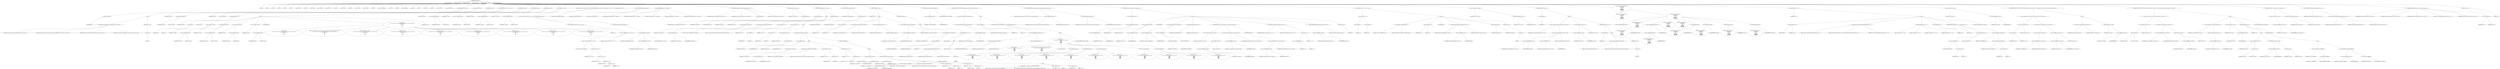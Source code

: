 digraph hostapd_notif_assoc {  
"1000128" [label = "(METHOD,hostapd_notif_assoc)" ]
"1000129" [label = "(PARAM,hostapd_data *hapd)" ]
"1000130" [label = "(PARAM,const u8 *addr)" ]
"1000131" [label = "(PARAM,const u8 *req_ies)" ]
"1000132" [label = "(PARAM,size_t req_ies_len)" ]
"1000133" [label = "(PARAM,int reassoc)" ]
"1000134" [label = "(BLOCK,,)" ]
"1000135" [label = "(LOCAL,v5: int)" ]
"1000136" [label = "(LOCAL,v6: int)" ]
"1000137" [label = "(LOCAL,v8: u8)" ]
"1000138" [label = "(LOCAL,v9: u8)" ]
"1000139" [label = "(LOCAL,v10: u8)" ]
"1000140" [label = "(LOCAL,v11: u8)" ]
"1000141" [label = "(LOCAL,v14: const u8 *)" ]
"1000142" [label = "(LOCAL,v15: int)" ]
"1000143" [label = "(LOCAL,v16: size_t)" ]
"1000144" [label = "(LOCAL,v17: const u8 *)" ]
"1000145" [label = "(LOCAL,v19: const u8 *)" ]
"1000146" [label = "(LOCAL,v20: int)" ]
"1000147" [label = "(LOCAL,v21: const u8 *)" ]
"1000148" [label = "(LOCAL,v22: int)" ]
"1000149" [label = "(LOCAL,v23: sta_info *)" ]
"1000150" [label = "(LOCAL,v24: sta_info *)" ]
"1000151" [label = "(LOCAL,v25: int)" ]
"1000152" [label = "(LOCAL,v26: wpa_state_machine *)" ]
"1000153" [label = "(LOCAL,v27: int)" ]
"1000154" [label = "(LOCAL,v28: int)" ]
"1000155" [label = "(LOCAL,v29: unsigned int)" ]
"1000156" [label = "(LOCAL,v30: u32)" ]
"1000157" [label = "(LOCAL,v31: int)" ]
"1000158" [label = "(LOCAL,v32: u32)" ]
"1000159" [label = "(LOCAL,v33: u8 *)" ]
"1000160" [label = "(LOCAL,v35: u8 [ 1064 ])" ]
"1000161" [label = "(LOCAL,mdie: ieee802_11_elems)" ]
"1000162" [label = "(CONTROL_STRUCTURE,if ( !addr ),if ( !addr ))" ]
"1000163" [label = "(<operator>.logicalNot,!addr)" ]
"1000164" [label = "(IDENTIFIER,addr,!addr)" ]
"1000165" [label = "(BLOCK,,)" ]
"1000166" [label = "(wpa_printf,wpa_printf(2, \"hostapd_notif_assoc: Skip event with no address\", req_ies, req_ies_len))" ]
"1000167" [label = "(LITERAL,2,wpa_printf(2, \"hostapd_notif_assoc: Skip event with no address\", req_ies, req_ies_len))" ]
"1000168" [label = "(LITERAL,\"hostapd_notif_assoc: Skip event with no address\",wpa_printf(2, \"hostapd_notif_assoc: Skip event with no address\", req_ies, req_ies_len))" ]
"1000169" [label = "(IDENTIFIER,req_ies,wpa_printf(2, \"hostapd_notif_assoc: Skip event with no address\", req_ies, req_ies_len))" ]
"1000170" [label = "(IDENTIFIER,req_ies_len,wpa_printf(2, \"hostapd_notif_assoc: Skip event with no address\", req_ies, req_ies_len))" ]
"1000171" [label = "(RETURN,return -1;,return -1;)" ]
"1000172" [label = "(<operator>.minus,-1)" ]
"1000173" [label = "(LITERAL,1,-1)" ]
"1000174" [label = "(<operator>.assignment,v5 = addr[1])" ]
"1000175" [label = "(IDENTIFIER,v5,v5 = addr[1])" ]
"1000176" [label = "(<operator>.indirectIndexAccess,addr[1])" ]
"1000177" [label = "(IDENTIFIER,addr,v5 = addr[1])" ]
"1000178" [label = "(LITERAL,1,v5 = addr[1])" ]
"1000179" [label = "(<operator>.assignment,v6 = *addr)" ]
"1000180" [label = "(IDENTIFIER,v6,v6 = *addr)" ]
"1000181" [label = "(<operator>.indirection,*addr)" ]
"1000182" [label = "(IDENTIFIER,addr,v6 = *addr)" ]
"1000183" [label = "(CONTROL_STRUCTURE,if ( (v6 & 1) != 0 ),if ( (v6 & 1) != 0 ))" ]
"1000184" [label = "(<operator>.notEquals,(v6 & 1) != 0)" ]
"1000185" [label = "(<operator>.and,v6 & 1)" ]
"1000186" [label = "(IDENTIFIER,v6,v6 & 1)" ]
"1000187" [label = "(LITERAL,1,v6 & 1)" ]
"1000188" [label = "(LITERAL,0,(v6 & 1) != 0)" ]
"1000189" [label = "(BLOCK,,)" ]
"1000190" [label = "(<operator>.assignment,v11 = addr[5])" ]
"1000191" [label = "(IDENTIFIER,v11,v11 = addr[5])" ]
"1000192" [label = "(<operator>.indirectIndexAccess,addr[5])" ]
"1000193" [label = "(IDENTIFIER,addr,v11 = addr[5])" ]
"1000194" [label = "(LITERAL,5,v11 = addr[5])" ]
"1000195" [label = "(<operator>.assignment,v10 = addr[4])" ]
"1000196" [label = "(IDENTIFIER,v10,v10 = addr[4])" ]
"1000197" [label = "(<operator>.indirectIndexAccess,addr[4])" ]
"1000198" [label = "(IDENTIFIER,addr,v10 = addr[4])" ]
"1000199" [label = "(LITERAL,4,v10 = addr[4])" ]
"1000200" [label = "(<operator>.assignment,v9 = addr[3])" ]
"1000201" [label = "(IDENTIFIER,v9,v9 = addr[3])" ]
"1000202" [label = "(<operator>.indirectIndexAccess,addr[3])" ]
"1000203" [label = "(IDENTIFIER,addr,v9 = addr[3])" ]
"1000204" [label = "(LITERAL,3,v9 = addr[3])" ]
"1000205" [label = "(<operator>.assignment,v8 = addr[2])" ]
"1000206" [label = "(IDENTIFIER,v8,v8 = addr[2])" ]
"1000207" [label = "(<operator>.indirectIndexAccess,addr[2])" ]
"1000208" [label = "(IDENTIFIER,addr,v8 = addr[2])" ]
"1000209" [label = "(LITERAL,2,v8 = addr[2])" ]
"1000210" [label = "(JUMP_TARGET,LABEL_9)" ]
"1000211" [label = "(wpa_printf,wpa_printf(\n      2,\n      \"%s: Invalid SA=%02x:%02x:%02x:%02x:%02x:%02x in received indication - ignore this indication silently\",\n      \"hostapd_notif_assoc\",\n      v6,\n      v5,\n      v8,\n      v9,\n      v10,\n      v11))" ]
"1000212" [label = "(LITERAL,2,wpa_printf(\n      2,\n      \"%s: Invalid SA=%02x:%02x:%02x:%02x:%02x:%02x in received indication - ignore this indication silently\",\n      \"hostapd_notif_assoc\",\n      v6,\n      v5,\n      v8,\n      v9,\n      v10,\n      v11))" ]
"1000213" [label = "(LITERAL,\"%s: Invalid SA=%02x:%02x:%02x:%02x:%02x:%02x in received indication - ignore this indication silently\",wpa_printf(\n      2,\n      \"%s: Invalid SA=%02x:%02x:%02x:%02x:%02x:%02x in received indication - ignore this indication silently\",\n      \"hostapd_notif_assoc\",\n      v6,\n      v5,\n      v8,\n      v9,\n      v10,\n      v11))" ]
"1000214" [label = "(LITERAL,\"hostapd_notif_assoc\",wpa_printf(\n      2,\n      \"%s: Invalid SA=%02x:%02x:%02x:%02x:%02x:%02x in received indication - ignore this indication silently\",\n      \"hostapd_notif_assoc\",\n      v6,\n      v5,\n      v8,\n      v9,\n      v10,\n      v11))" ]
"1000215" [label = "(IDENTIFIER,v6,wpa_printf(\n      2,\n      \"%s: Invalid SA=%02x:%02x:%02x:%02x:%02x:%02x in received indication - ignore this indication silently\",\n      \"hostapd_notif_assoc\",\n      v6,\n      v5,\n      v8,\n      v9,\n      v10,\n      v11))" ]
"1000216" [label = "(IDENTIFIER,v5,wpa_printf(\n      2,\n      \"%s: Invalid SA=%02x:%02x:%02x:%02x:%02x:%02x in received indication - ignore this indication silently\",\n      \"hostapd_notif_assoc\",\n      v6,\n      v5,\n      v8,\n      v9,\n      v10,\n      v11))" ]
"1000217" [label = "(IDENTIFIER,v8,wpa_printf(\n      2,\n      \"%s: Invalid SA=%02x:%02x:%02x:%02x:%02x:%02x in received indication - ignore this indication silently\",\n      \"hostapd_notif_assoc\",\n      v6,\n      v5,\n      v8,\n      v9,\n      v10,\n      v11))" ]
"1000218" [label = "(IDENTIFIER,v9,wpa_printf(\n      2,\n      \"%s: Invalid SA=%02x:%02x:%02x:%02x:%02x:%02x in received indication - ignore this indication silently\",\n      \"hostapd_notif_assoc\",\n      v6,\n      v5,\n      v8,\n      v9,\n      v10,\n      v11))" ]
"1000219" [label = "(IDENTIFIER,v10,wpa_printf(\n      2,\n      \"%s: Invalid SA=%02x:%02x:%02x:%02x:%02x:%02x in received indication - ignore this indication silently\",\n      \"hostapd_notif_assoc\",\n      v6,\n      v5,\n      v8,\n      v9,\n      v10,\n      v11))" ]
"1000220" [label = "(IDENTIFIER,v11,wpa_printf(\n      2,\n      \"%s: Invalid SA=%02x:%02x:%02x:%02x:%02x:%02x in received indication - ignore this indication silently\",\n      \"hostapd_notif_assoc\",\n      v6,\n      v5,\n      v8,\n      v9,\n      v10,\n      v11))" ]
"1000221" [label = "(RETURN,return 0;,return 0;)" ]
"1000222" [label = "(LITERAL,0,return 0;)" ]
"1000223" [label = "(<operator>.assignment,v8 = addr[2])" ]
"1000224" [label = "(IDENTIFIER,v8,v8 = addr[2])" ]
"1000225" [label = "(<operator>.indirectIndexAccess,addr[2])" ]
"1000226" [label = "(IDENTIFIER,addr,v8 = addr[2])" ]
"1000227" [label = "(LITERAL,2,v8 = addr[2])" ]
"1000228" [label = "(<operator>.assignment,v9 = addr[3])" ]
"1000229" [label = "(IDENTIFIER,v9,v9 = addr[3])" ]
"1000230" [label = "(<operator>.indirectIndexAccess,addr[3])" ]
"1000231" [label = "(IDENTIFIER,addr,v9 = addr[3])" ]
"1000232" [label = "(LITERAL,3,v9 = addr[3])" ]
"1000233" [label = "(<operator>.assignment,v10 = addr[4])" ]
"1000234" [label = "(IDENTIFIER,v10,v10 = addr[4])" ]
"1000235" [label = "(<operator>.indirectIndexAccess,addr[4])" ]
"1000236" [label = "(IDENTIFIER,addr,v10 = addr[4])" ]
"1000237" [label = "(LITERAL,4,v10 = addr[4])" ]
"1000238" [label = "(<operator>.assignment,v11 = addr[5])" ]
"1000239" [label = "(IDENTIFIER,v11,v11 = addr[5])" ]
"1000240" [label = "(<operator>.indirectIndexAccess,addr[5])" ]
"1000241" [label = "(IDENTIFIER,addr,v11 = addr[5])" ]
"1000242" [label = "(LITERAL,5,v11 = addr[5])" ]
"1000243" [label = "(CONTROL_STRUCTURE,if ( !((unsigned __int8)(v5 | v6 | v8 | v9 | v10) | v11) || !memcmp(addr, hapd->own_addr, 6u) ),if ( !((unsigned __int8)(v5 | v6 | v8 | v9 | v10) | v11) || !memcmp(addr, hapd->own_addr, 6u) ))" ]
"1000244" [label = "(<operator>.logicalOr,!((unsigned __int8)(v5 | v6 | v8 | v9 | v10) | v11) || !memcmp(addr, hapd->own_addr, 6u))" ]
"1000245" [label = "(<operator>.logicalNot,!((unsigned __int8)(v5 | v6 | v8 | v9 | v10) | v11))" ]
"1000246" [label = "(<operator>.or,(unsigned __int8)(v5 | v6 | v8 | v9 | v10) | v11)" ]
"1000247" [label = "(<operator>.cast,(unsigned __int8)(v5 | v6 | v8 | v9 | v10))" ]
"1000248" [label = "(UNKNOWN,unsigned __int8,unsigned __int8)" ]
"1000249" [label = "(<operator>.or,v5 | v6 | v8 | v9 | v10)" ]
"1000250" [label = "(IDENTIFIER,v5,v5 | v6 | v8 | v9 | v10)" ]
"1000251" [label = "(<operator>.or,v6 | v8 | v9 | v10)" ]
"1000252" [label = "(IDENTIFIER,v6,v6 | v8 | v9 | v10)" ]
"1000253" [label = "(<operator>.or,v8 | v9 | v10)" ]
"1000254" [label = "(IDENTIFIER,v8,v8 | v9 | v10)" ]
"1000255" [label = "(<operator>.or,v9 | v10)" ]
"1000256" [label = "(IDENTIFIER,v9,v9 | v10)" ]
"1000257" [label = "(IDENTIFIER,v10,v9 | v10)" ]
"1000258" [label = "(IDENTIFIER,v11,(unsigned __int8)(v5 | v6 | v8 | v9 | v10) | v11)" ]
"1000259" [label = "(<operator>.logicalNot,!memcmp(addr, hapd->own_addr, 6u))" ]
"1000260" [label = "(memcmp,memcmp(addr, hapd->own_addr, 6u))" ]
"1000261" [label = "(IDENTIFIER,addr,memcmp(addr, hapd->own_addr, 6u))" ]
"1000262" [label = "(<operator>.indirectFieldAccess,hapd->own_addr)" ]
"1000263" [label = "(IDENTIFIER,hapd,memcmp(addr, hapd->own_addr, 6u))" ]
"1000264" [label = "(FIELD_IDENTIFIER,own_addr,own_addr)" ]
"1000265" [label = "(LITERAL,6u,memcmp(addr, hapd->own_addr, 6u))" ]
"1000266" [label = "(CONTROL_STRUCTURE,goto LABEL_9;,goto LABEL_9;)" ]
"1000267" [label = "(random_add_randomness,random_add_randomness(addr, 6u))" ]
"1000268" [label = "(IDENTIFIER,addr,random_add_randomness(addr, 6u))" ]
"1000269" [label = "(LITERAL,6u,random_add_randomness(addr, 6u))" ]
"1000270" [label = "(hostapd_logger,hostapd_logger(hapd, addr, 1u, 2, \"associated\"))" ]
"1000271" [label = "(IDENTIFIER,hapd,hostapd_logger(hapd, addr, 1u, 2, \"associated\"))" ]
"1000272" [label = "(IDENTIFIER,addr,hostapd_logger(hapd, addr, 1u, 2, \"associated\"))" ]
"1000273" [label = "(LITERAL,1u,hostapd_logger(hapd, addr, 1u, 2, \"associated\"))" ]
"1000274" [label = "(LITERAL,2,hostapd_logger(hapd, addr, 1u, 2, \"associated\"))" ]
"1000275" [label = "(LITERAL,\"associated\",hostapd_logger(hapd, addr, 1u, 2, \"associated\"))" ]
"1000276" [label = "(ieee802_11_parse_elems,ieee802_11_parse_elems(req_ies, req_ies_len, &mdie, 0))" ]
"1000277" [label = "(IDENTIFIER,req_ies,ieee802_11_parse_elems(req_ies, req_ies_len, &mdie, 0))" ]
"1000278" [label = "(IDENTIFIER,req_ies_len,ieee802_11_parse_elems(req_ies, req_ies_len, &mdie, 0))" ]
"1000279" [label = "(<operator>.addressOf,&mdie)" ]
"1000280" [label = "(IDENTIFIER,mdie,ieee802_11_parse_elems(req_ies, req_ies_len, &mdie, 0))" ]
"1000281" [label = "(LITERAL,0,ieee802_11_parse_elems(req_ies, req_ies_len, &mdie, 0))" ]
"1000282" [label = "(<operator>.assignment,v14 = mdie.wps_ie)" ]
"1000283" [label = "(IDENTIFIER,v14,v14 = mdie.wps_ie)" ]
"1000284" [label = "(<operator>.fieldAccess,mdie.wps_ie)" ]
"1000285" [label = "(IDENTIFIER,mdie,v14 = mdie.wps_ie)" ]
"1000286" [label = "(FIELD_IDENTIFIER,wps_ie,wps_ie)" ]
"1000287" [label = "(CONTROL_STRUCTURE,if ( mdie.wps_ie ),if ( mdie.wps_ie ))" ]
"1000288" [label = "(<operator>.fieldAccess,mdie.wps_ie)" ]
"1000289" [label = "(IDENTIFIER,mdie,if ( mdie.wps_ie ))" ]
"1000290" [label = "(FIELD_IDENTIFIER,wps_ie,wps_ie)" ]
"1000291" [label = "(BLOCK,,)" ]
"1000292" [label = "(<operator>.assignment,v15 = mdie.wps_ie_len)" ]
"1000293" [label = "(IDENTIFIER,v15,v15 = mdie.wps_ie_len)" ]
"1000294" [label = "(<operator>.fieldAccess,mdie.wps_ie_len)" ]
"1000295" [label = "(IDENTIFIER,mdie,v15 = mdie.wps_ie_len)" ]
"1000296" [label = "(FIELD_IDENTIFIER,wps_ie_len,wps_ie_len)" ]
"1000297" [label = "(wpa_printf,wpa_printf(2, \"STA included WPS IE in (Re)AssocReq\"))" ]
"1000298" [label = "(LITERAL,2,wpa_printf(2, \"STA included WPS IE in (Re)AssocReq\"))" ]
"1000299" [label = "(LITERAL,\"STA included WPS IE in (Re)AssocReq\",wpa_printf(2, \"STA included WPS IE in (Re)AssocReq\"))" ]
"1000300" [label = "(<operator>.assignment,v16 = v15 + 2)" ]
"1000301" [label = "(IDENTIFIER,v16,v16 = v15 + 2)" ]
"1000302" [label = "(<operator>.addition,v15 + 2)" ]
"1000303" [label = "(IDENTIFIER,v15,v15 + 2)" ]
"1000304" [label = "(LITERAL,2,v15 + 2)" ]
"1000305" [label = "(<operator>.assignment,v17 = v14 - 2)" ]
"1000306" [label = "(IDENTIFIER,v17,v17 = v14 - 2)" ]
"1000307" [label = "(<operator>.subtraction,v14 - 2)" ]
"1000308" [label = "(IDENTIFIER,v14,v14 - 2)" ]
"1000309" [label = "(LITERAL,2,v14 - 2)" ]
"1000310" [label = "(CONTROL_STRUCTURE,else,else)" ]
"1000311" [label = "(BLOCK,,)" ]
"1000312" [label = "(<operator>.assignment,v19 = mdie.rsn_ie)" ]
"1000313" [label = "(IDENTIFIER,v19,v19 = mdie.rsn_ie)" ]
"1000314" [label = "(<operator>.fieldAccess,mdie.rsn_ie)" ]
"1000315" [label = "(IDENTIFIER,mdie,v19 = mdie.rsn_ie)" ]
"1000316" [label = "(FIELD_IDENTIFIER,rsn_ie,rsn_ie)" ]
"1000317" [label = "(CONTROL_STRUCTURE,if ( mdie.rsn_ie ),if ( mdie.rsn_ie ))" ]
"1000318" [label = "(<operator>.fieldAccess,mdie.rsn_ie)" ]
"1000319" [label = "(IDENTIFIER,mdie,if ( mdie.rsn_ie ))" ]
"1000320" [label = "(FIELD_IDENTIFIER,rsn_ie,rsn_ie)" ]
"1000321" [label = "(BLOCK,,)" ]
"1000322" [label = "(<operator>.assignment,v20 = mdie.rsn_ie_len)" ]
"1000323" [label = "(IDENTIFIER,v20,v20 = mdie.rsn_ie_len)" ]
"1000324" [label = "(<operator>.fieldAccess,mdie.rsn_ie_len)" ]
"1000325" [label = "(IDENTIFIER,mdie,v20 = mdie.rsn_ie_len)" ]
"1000326" [label = "(FIELD_IDENTIFIER,rsn_ie_len,rsn_ie_len)" ]
"1000327" [label = "(wpa_printf,wpa_printf(2, \"STA included RSN IE in (Re)AssocReq\"))" ]
"1000328" [label = "(LITERAL,2,wpa_printf(2, \"STA included RSN IE in (Re)AssocReq\"))" ]
"1000329" [label = "(LITERAL,\"STA included RSN IE in (Re)AssocReq\",wpa_printf(2, \"STA included RSN IE in (Re)AssocReq\"))" ]
"1000330" [label = "(<operator>.assignment,v16 = v20 + 2)" ]
"1000331" [label = "(IDENTIFIER,v16,v16 = v20 + 2)" ]
"1000332" [label = "(<operator>.addition,v20 + 2)" ]
"1000333" [label = "(IDENTIFIER,v20,v20 + 2)" ]
"1000334" [label = "(LITERAL,2,v20 + 2)" ]
"1000335" [label = "(<operator>.assignment,v17 = v19 - 2)" ]
"1000336" [label = "(IDENTIFIER,v17,v17 = v19 - 2)" ]
"1000337" [label = "(<operator>.subtraction,v19 - 2)" ]
"1000338" [label = "(IDENTIFIER,v19,v19 - 2)" ]
"1000339" [label = "(LITERAL,2,v19 - 2)" ]
"1000340" [label = "(CONTROL_STRUCTURE,else,else)" ]
"1000341" [label = "(BLOCK,,)" ]
"1000342" [label = "(<operator>.assignment,v21 = mdie.wpa_ie)" ]
"1000343" [label = "(IDENTIFIER,v21,v21 = mdie.wpa_ie)" ]
"1000344" [label = "(<operator>.fieldAccess,mdie.wpa_ie)" ]
"1000345" [label = "(IDENTIFIER,mdie,v21 = mdie.wpa_ie)" ]
"1000346" [label = "(FIELD_IDENTIFIER,wpa_ie,wpa_ie)" ]
"1000347" [label = "(CONTROL_STRUCTURE,if ( mdie.wpa_ie ),if ( mdie.wpa_ie ))" ]
"1000348" [label = "(<operator>.fieldAccess,mdie.wpa_ie)" ]
"1000349" [label = "(IDENTIFIER,mdie,if ( mdie.wpa_ie ))" ]
"1000350" [label = "(FIELD_IDENTIFIER,wpa_ie,wpa_ie)" ]
"1000351" [label = "(BLOCK,,)" ]
"1000352" [label = "(<operator>.assignment,v22 = mdie.wpa_ie_len)" ]
"1000353" [label = "(IDENTIFIER,v22,v22 = mdie.wpa_ie_len)" ]
"1000354" [label = "(<operator>.fieldAccess,mdie.wpa_ie_len)" ]
"1000355" [label = "(IDENTIFIER,mdie,v22 = mdie.wpa_ie_len)" ]
"1000356" [label = "(FIELD_IDENTIFIER,wpa_ie_len,wpa_ie_len)" ]
"1000357" [label = "(wpa_printf,wpa_printf(2, \"STA included WPA IE in (Re)AssocReq\"))" ]
"1000358" [label = "(LITERAL,2,wpa_printf(2, \"STA included WPA IE in (Re)AssocReq\"))" ]
"1000359" [label = "(LITERAL,\"STA included WPA IE in (Re)AssocReq\",wpa_printf(2, \"STA included WPA IE in (Re)AssocReq\"))" ]
"1000360" [label = "(<operator>.assignment,v16 = v22 + 2)" ]
"1000361" [label = "(IDENTIFIER,v16,v16 = v22 + 2)" ]
"1000362" [label = "(<operator>.addition,v22 + 2)" ]
"1000363" [label = "(IDENTIFIER,v22,v22 + 2)" ]
"1000364" [label = "(LITERAL,2,v22 + 2)" ]
"1000365" [label = "(<operator>.assignment,v17 = v21 - 2)" ]
"1000366" [label = "(IDENTIFIER,v17,v17 = v21 - 2)" ]
"1000367" [label = "(<operator>.subtraction,v21 - 2)" ]
"1000368" [label = "(IDENTIFIER,v21,v21 - 2)" ]
"1000369" [label = "(LITERAL,2,v21 - 2)" ]
"1000370" [label = "(CONTROL_STRUCTURE,else,else)" ]
"1000371" [label = "(BLOCK,,)" ]
"1000372" [label = "(wpa_printf,wpa_printf(2, \"STA did not include WPS/RSN/WPA IE in (Re)AssocReq\"))" ]
"1000373" [label = "(LITERAL,2,wpa_printf(2, \"STA did not include WPS/RSN/WPA IE in (Re)AssocReq\"))" ]
"1000374" [label = "(LITERAL,\"STA did not include WPS/RSN/WPA IE in (Re)AssocReq\",wpa_printf(2, \"STA did not include WPS/RSN/WPA IE in (Re)AssocReq\"))" ]
"1000375" [label = "(<operator>.assignment,v17 = 0)" ]
"1000376" [label = "(IDENTIFIER,v17,v17 = 0)" ]
"1000377" [label = "(LITERAL,0,v17 = 0)" ]
"1000378" [label = "(<operator>.assignment,v16 = 0)" ]
"1000379" [label = "(IDENTIFIER,v16,v16 = 0)" ]
"1000380" [label = "(LITERAL,0,v16 = 0)" ]
"1000381" [label = "(<operator>.assignment,v23 = ap_get_sta(hapd, addr))" ]
"1000382" [label = "(IDENTIFIER,v23,v23 = ap_get_sta(hapd, addr))" ]
"1000383" [label = "(ap_get_sta,ap_get_sta(hapd, addr))" ]
"1000384" [label = "(IDENTIFIER,hapd,ap_get_sta(hapd, addr))" ]
"1000385" [label = "(IDENTIFIER,addr,ap_get_sta(hapd, addr))" ]
"1000386" [label = "(CONTROL_STRUCTURE,if ( v23 ),if ( v23 ))" ]
"1000387" [label = "(IDENTIFIER,v23,if ( v23 ))" ]
"1000388" [label = "(BLOCK,,)" ]
"1000389" [label = "(<operator>.assignment,v24 = v23)" ]
"1000390" [label = "(IDENTIFIER,v24,v24 = v23)" ]
"1000391" [label = "(IDENTIFIER,v23,v24 = v23)" ]
"1000392" [label = "(ap_sta_no_session_timeout,ap_sta_no_session_timeout(hapd, v23))" ]
"1000393" [label = "(IDENTIFIER,hapd,ap_sta_no_session_timeout(hapd, v23))" ]
"1000394" [label = "(IDENTIFIER,v23,ap_sta_no_session_timeout(hapd, v23))" ]
"1000395" [label = "(accounting_sta_stop,accounting_sta_stop(hapd, v24))" ]
"1000396" [label = "(IDENTIFIER,hapd,accounting_sta_stop(hapd, v24))" ]
"1000397" [label = "(IDENTIFIER,v24,accounting_sta_stop(hapd, v24))" ]
"1000398" [label = "(<operator>.assignment,v24->timeout_next = STA_NULLFUNC)" ]
"1000399" [label = "(<operator>.indirectFieldAccess,v24->timeout_next)" ]
"1000400" [label = "(IDENTIFIER,v24,v24->timeout_next = STA_NULLFUNC)" ]
"1000401" [label = "(FIELD_IDENTIFIER,timeout_next,timeout_next)" ]
"1000402" [label = "(IDENTIFIER,STA_NULLFUNC,v24->timeout_next = STA_NULLFUNC)" ]
"1000403" [label = "(CONTROL_STRUCTURE,else,else)" ]
"1000404" [label = "(BLOCK,,)" ]
"1000405" [label = "(<operator>.assignment,v24 = ap_sta_add(hapd, addr))" ]
"1000406" [label = "(IDENTIFIER,v24,v24 = ap_sta_add(hapd, addr))" ]
"1000407" [label = "(ap_sta_add,ap_sta_add(hapd, addr))" ]
"1000408" [label = "(IDENTIFIER,hapd,ap_sta_add(hapd, addr))" ]
"1000409" [label = "(IDENTIFIER,addr,ap_sta_add(hapd, addr))" ]
"1000410" [label = "(CONTROL_STRUCTURE,if ( !v24 ),if ( !v24 ))" ]
"1000411" [label = "(<operator>.logicalNot,!v24)" ]
"1000412" [label = "(IDENTIFIER,v24,!v24)" ]
"1000413" [label = "(BLOCK,,)" ]
"1000414" [label = "(hostapd_drv_sta_disassoc,hostapd_drv_sta_disassoc(hapd, addr, 5))" ]
"1000415" [label = "(IDENTIFIER,hapd,hostapd_drv_sta_disassoc(hapd, addr, 5))" ]
"1000416" [label = "(IDENTIFIER,addr,hostapd_drv_sta_disassoc(hapd, addr, 5))" ]
"1000417" [label = "(LITERAL,5,hostapd_drv_sta_disassoc(hapd, addr, 5))" ]
"1000418" [label = "(RETURN,return -1;,return -1;)" ]
"1000419" [label = "(<operator>.minus,-1)" ]
"1000420" [label = "(LITERAL,1,-1)" ]
"1000421" [label = "(<operators>.assignmentAnd,v24->flags &= 0xFFFECFFF)" ]
"1000422" [label = "(<operator>.indirectFieldAccess,v24->flags)" ]
"1000423" [label = "(IDENTIFIER,v24,v24->flags &= 0xFFFECFFF)" ]
"1000424" [label = "(FIELD_IDENTIFIER,flags,flags)" ]
"1000425" [label = "(LITERAL,0xFFFECFFF,v24->flags &= 0xFFFECFFF)" ]
"1000426" [label = "(CONTROL_STRUCTURE,if ( !hapd->iface->drv_max_acl_mac_addrs ),if ( !hapd->iface->drv_max_acl_mac_addrs ))" ]
"1000427" [label = "(<operator>.logicalNot,!hapd->iface->drv_max_acl_mac_addrs)" ]
"1000428" [label = "(<operator>.indirectFieldAccess,hapd->iface->drv_max_acl_mac_addrs)" ]
"1000429" [label = "(<operator>.indirectFieldAccess,hapd->iface)" ]
"1000430" [label = "(IDENTIFIER,hapd,!hapd->iface->drv_max_acl_mac_addrs)" ]
"1000431" [label = "(FIELD_IDENTIFIER,iface,iface)" ]
"1000432" [label = "(FIELD_IDENTIFIER,drv_max_acl_mac_addrs,drv_max_acl_mac_addrs)" ]
"1000433" [label = "(BLOCK,,)" ]
"1000434" [label = "(<operator>.assignment,v25 = 1)" ]
"1000435" [label = "(IDENTIFIER,v25,v25 = 1)" ]
"1000436" [label = "(LITERAL,1,v25 = 1)" ]
"1000437" [label = "(CONTROL_STRUCTURE,if ( hostapd_check_acl(hapd, addr, 0) != 1 ),if ( hostapd_check_acl(hapd, addr, 0) != 1 ))" ]
"1000438" [label = "(<operator>.notEquals,hostapd_check_acl(hapd, addr, 0) != 1)" ]
"1000439" [label = "(hostapd_check_acl,hostapd_check_acl(hapd, addr, 0))" ]
"1000440" [label = "(IDENTIFIER,hapd,hostapd_check_acl(hapd, addr, 0))" ]
"1000441" [label = "(IDENTIFIER,addr,hostapd_check_acl(hapd, addr, 0))" ]
"1000442" [label = "(LITERAL,0,hostapd_check_acl(hapd, addr, 0))" ]
"1000443" [label = "(LITERAL,1,hostapd_check_acl(hapd, addr, 0) != 1)" ]
"1000444" [label = "(BLOCK,,)" ]
"1000445" [label = "(wpa_printf,wpa_printf(\n        3,\n        \"STA %02x:%02x:%02x:%02x:%02x:%02x not allowed to connect\",\n        *addr,\n        addr[1],\n        addr[2],\n        addr[3],\n        addr[4],\n        addr[5]))" ]
"1000446" [label = "(LITERAL,3,wpa_printf(\n        3,\n        \"STA %02x:%02x:%02x:%02x:%02x:%02x not allowed to connect\",\n        *addr,\n        addr[1],\n        addr[2],\n        addr[3],\n        addr[4],\n        addr[5]))" ]
"1000447" [label = "(LITERAL,\"STA %02x:%02x:%02x:%02x:%02x:%02x not allowed to connect\",wpa_printf(\n        3,\n        \"STA %02x:%02x:%02x:%02x:%02x:%02x not allowed to connect\",\n        *addr,\n        addr[1],\n        addr[2],\n        addr[3],\n        addr[4],\n        addr[5]))" ]
"1000448" [label = "(<operator>.indirection,*addr)" ]
"1000449" [label = "(IDENTIFIER,addr,wpa_printf(\n        3,\n        \"STA %02x:%02x:%02x:%02x:%02x:%02x not allowed to connect\",\n        *addr,\n        addr[1],\n        addr[2],\n        addr[3],\n        addr[4],\n        addr[5]))" ]
"1000450" [label = "(<operator>.indirectIndexAccess,addr[1])" ]
"1000451" [label = "(IDENTIFIER,addr,wpa_printf(\n        3,\n        \"STA %02x:%02x:%02x:%02x:%02x:%02x not allowed to connect\",\n        *addr,\n        addr[1],\n        addr[2],\n        addr[3],\n        addr[4],\n        addr[5]))" ]
"1000452" [label = "(LITERAL,1,wpa_printf(\n        3,\n        \"STA %02x:%02x:%02x:%02x:%02x:%02x not allowed to connect\",\n        *addr,\n        addr[1],\n        addr[2],\n        addr[3],\n        addr[4],\n        addr[5]))" ]
"1000453" [label = "(<operator>.indirectIndexAccess,addr[2])" ]
"1000454" [label = "(IDENTIFIER,addr,wpa_printf(\n        3,\n        \"STA %02x:%02x:%02x:%02x:%02x:%02x not allowed to connect\",\n        *addr,\n        addr[1],\n        addr[2],\n        addr[3],\n        addr[4],\n        addr[5]))" ]
"1000455" [label = "(LITERAL,2,wpa_printf(\n        3,\n        \"STA %02x:%02x:%02x:%02x:%02x:%02x not allowed to connect\",\n        *addr,\n        addr[1],\n        addr[2],\n        addr[3],\n        addr[4],\n        addr[5]))" ]
"1000456" [label = "(<operator>.indirectIndexAccess,addr[3])" ]
"1000457" [label = "(IDENTIFIER,addr,wpa_printf(\n        3,\n        \"STA %02x:%02x:%02x:%02x:%02x:%02x not allowed to connect\",\n        *addr,\n        addr[1],\n        addr[2],\n        addr[3],\n        addr[4],\n        addr[5]))" ]
"1000458" [label = "(LITERAL,3,wpa_printf(\n        3,\n        \"STA %02x:%02x:%02x:%02x:%02x:%02x not allowed to connect\",\n        *addr,\n        addr[1],\n        addr[2],\n        addr[3],\n        addr[4],\n        addr[5]))" ]
"1000459" [label = "(<operator>.indirectIndexAccess,addr[4])" ]
"1000460" [label = "(IDENTIFIER,addr,wpa_printf(\n        3,\n        \"STA %02x:%02x:%02x:%02x:%02x:%02x not allowed to connect\",\n        *addr,\n        addr[1],\n        addr[2],\n        addr[3],\n        addr[4],\n        addr[5]))" ]
"1000461" [label = "(LITERAL,4,wpa_printf(\n        3,\n        \"STA %02x:%02x:%02x:%02x:%02x:%02x not allowed to connect\",\n        *addr,\n        addr[1],\n        addr[2],\n        addr[3],\n        addr[4],\n        addr[5]))" ]
"1000462" [label = "(<operator>.indirectIndexAccess,addr[5])" ]
"1000463" [label = "(IDENTIFIER,addr,wpa_printf(\n        3,\n        \"STA %02x:%02x:%02x:%02x:%02x:%02x not allowed to connect\",\n        *addr,\n        addr[1],\n        addr[2],\n        addr[3],\n        addr[4],\n        addr[5]))" ]
"1000464" [label = "(LITERAL,5,wpa_printf(\n        3,\n        \"STA %02x:%02x:%02x:%02x:%02x:%02x not allowed to connect\",\n        *addr,\n        addr[1],\n        addr[2],\n        addr[3],\n        addr[4],\n        addr[5]))" ]
"1000465" [label = "(CONTROL_STRUCTURE,goto LABEL_37;,goto LABEL_37;)" ]
"1000466" [label = "(ap_copy_sta_supp_op_classes,ap_copy_sta_supp_op_classes(v24, mdie.supp_op_classes, mdie.supp_op_classes_len))" ]
"1000467" [label = "(IDENTIFIER,v24,ap_copy_sta_supp_op_classes(v24, mdie.supp_op_classes, mdie.supp_op_classes_len))" ]
"1000468" [label = "(<operator>.fieldAccess,mdie.supp_op_classes)" ]
"1000469" [label = "(IDENTIFIER,mdie,ap_copy_sta_supp_op_classes(v24, mdie.supp_op_classes, mdie.supp_op_classes_len))" ]
"1000470" [label = "(FIELD_IDENTIFIER,supp_op_classes,supp_op_classes)" ]
"1000471" [label = "(<operator>.fieldAccess,mdie.supp_op_classes_len)" ]
"1000472" [label = "(IDENTIFIER,mdie,ap_copy_sta_supp_op_classes(v24, mdie.supp_op_classes, mdie.supp_op_classes_len))" ]
"1000473" [label = "(FIELD_IDENTIFIER,supp_op_classes_len,supp_op_classes_len)" ]
"1000474" [label = "(CONTROL_STRUCTURE,if ( !hapd->conf->wpa ),if ( !hapd->conf->wpa ))" ]
"1000475" [label = "(<operator>.logicalNot,!hapd->conf->wpa)" ]
"1000476" [label = "(<operator>.indirectFieldAccess,hapd->conf->wpa)" ]
"1000477" [label = "(<operator>.indirectFieldAccess,hapd->conf)" ]
"1000478" [label = "(IDENTIFIER,hapd,!hapd->conf->wpa)" ]
"1000479" [label = "(FIELD_IDENTIFIER,conf,conf)" ]
"1000480" [label = "(FIELD_IDENTIFIER,wpa,wpa)" ]
"1000481" [label = "(BLOCK,,)" ]
"1000482" [label = "(<operator>.assignment,v29 = v24->flags)" ]
"1000483" [label = "(IDENTIFIER,v29,v29 = v24->flags)" ]
"1000484" [label = "(<operator>.indirectFieldAccess,v24->flags)" ]
"1000485" [label = "(IDENTIFIER,v24,v29 = v24->flags)" ]
"1000486" [label = "(FIELD_IDENTIFIER,flags,flags)" ]
"1000487" [label = "(JUMP_TARGET,LABEL_30)" ]
"1000488" [label = "(<operator>.assignment,v24->flags = v29 & 0xFFF7FFFC | 3)" ]
"1000489" [label = "(<operator>.indirectFieldAccess,v24->flags)" ]
"1000490" [label = "(IDENTIFIER,v24,v24->flags = v29 & 0xFFF7FFFC | 3)" ]
"1000491" [label = "(FIELD_IDENTIFIER,flags,flags)" ]
"1000492" [label = "(<operator>.or,v29 & 0xFFF7FFFC | 3)" ]
"1000493" [label = "(<operator>.and,v29 & 0xFFF7FFFC)" ]
"1000494" [label = "(IDENTIFIER,v29,v29 & 0xFFF7FFFC)" ]
"1000495" [label = "(LITERAL,0xFFF7FFFC,v29 & 0xFFF7FFFC)" ]
"1000496" [label = "(LITERAL,3,v29 & 0xFFF7FFFC | 3)" ]
"1000497" [label = "(hostapd_set_sta_flags,hostapd_set_sta_flags(hapd, v24))" ]
"1000498" [label = "(IDENTIFIER,hapd,hostapd_set_sta_flags(hapd, v24))" ]
"1000499" [label = "(IDENTIFIER,v24,hostapd_set_sta_flags(hapd, v24))" ]
"1000500" [label = "(CONTROL_STRUCTURE,if ( reassoc && v24->auth_alg == 2 ),if ( reassoc && v24->auth_alg == 2 ))" ]
"1000501" [label = "(<operator>.logicalAnd,reassoc && v24->auth_alg == 2)" ]
"1000502" [label = "(IDENTIFIER,reassoc,reassoc && v24->auth_alg == 2)" ]
"1000503" [label = "(<operator>.equals,v24->auth_alg == 2)" ]
"1000504" [label = "(<operator>.indirectFieldAccess,v24->auth_alg)" ]
"1000505" [label = "(IDENTIFIER,v24,v24->auth_alg == 2)" ]
"1000506" [label = "(FIELD_IDENTIFIER,auth_alg,auth_alg)" ]
"1000507" [label = "(LITERAL,2,v24->auth_alg == 2)" ]
"1000508" [label = "(wpa_auth_sm_event,wpa_auth_sm_event(v24->wpa_sm, WPA_ASSOC_FT))" ]
"1000509" [label = "(<operator>.indirectFieldAccess,v24->wpa_sm)" ]
"1000510" [label = "(IDENTIFIER,v24,wpa_auth_sm_event(v24->wpa_sm, WPA_ASSOC_FT))" ]
"1000511" [label = "(FIELD_IDENTIFIER,wpa_sm,wpa_sm)" ]
"1000512" [label = "(IDENTIFIER,WPA_ASSOC_FT,wpa_auth_sm_event(v24->wpa_sm, WPA_ASSOC_FT))" ]
"1000513" [label = "(CONTROL_STRUCTURE,else,else)" ]
"1000514" [label = "(wpa_auth_sm_event,wpa_auth_sm_event(v24->wpa_sm, WPA_ASSOC))" ]
"1000515" [label = "(<operator>.indirectFieldAccess,v24->wpa_sm)" ]
"1000516" [label = "(IDENTIFIER,v24,wpa_auth_sm_event(v24->wpa_sm, WPA_ASSOC))" ]
"1000517" [label = "(FIELD_IDENTIFIER,wpa_sm,wpa_sm)" ]
"1000518" [label = "(IDENTIFIER,WPA_ASSOC,wpa_auth_sm_event(v24->wpa_sm, WPA_ASSOC))" ]
"1000519" [label = "(hostapd_new_assoc_sta,hostapd_new_assoc_sta(hapd, v24, (v29 >> 1) & 1))" ]
"1000520" [label = "(IDENTIFIER,hapd,hostapd_new_assoc_sta(hapd, v24, (v29 >> 1) & 1))" ]
"1000521" [label = "(IDENTIFIER,v24,hostapd_new_assoc_sta(hapd, v24, (v29 >> 1) & 1))" ]
"1000522" [label = "(<operator>.and,(v29 >> 1) & 1)" ]
"1000523" [label = "(<operator>.arithmeticShiftRight,v29 >> 1)" ]
"1000524" [label = "(IDENTIFIER,v29,v29 >> 1)" ]
"1000525" [label = "(LITERAL,1,v29 >> 1)" ]
"1000526" [label = "(LITERAL,1,(v29 >> 1) & 1)" ]
"1000527" [label = "(ieee802_1x_notify_port_enabled,ieee802_1x_notify_port_enabled(v24->eapol_sm, 1))" ]
"1000528" [label = "(<operator>.indirectFieldAccess,v24->eapol_sm)" ]
"1000529" [label = "(IDENTIFIER,v24,ieee802_1x_notify_port_enabled(v24->eapol_sm, 1))" ]
"1000530" [label = "(FIELD_IDENTIFIER,eapol_sm,eapol_sm)" ]
"1000531" [label = "(LITERAL,1,ieee802_1x_notify_port_enabled(v24->eapol_sm, 1))" ]
"1000532" [label = "(RETURN,return 0;,return 0;)" ]
"1000533" [label = "(LITERAL,0,return 0;)" ]
"1000534" [label = "(CONTROL_STRUCTURE,if ( !v17 || !v16 ),if ( !v17 || !v16 ))" ]
"1000535" [label = "(<operator>.logicalOr,!v17 || !v16)" ]
"1000536" [label = "(<operator>.logicalNot,!v17)" ]
"1000537" [label = "(IDENTIFIER,v17,!v17)" ]
"1000538" [label = "(<operator>.logicalNot,!v16)" ]
"1000539" [label = "(IDENTIFIER,v16,!v16)" ]
"1000540" [label = "(BLOCK,,)" ]
"1000541" [label = "(wpa_printf,wpa_printf(2, \"No WPA/RSN IE from STA\"))" ]
"1000542" [label = "(LITERAL,2,wpa_printf(2, \"No WPA/RSN IE from STA\"))" ]
"1000543" [label = "(LITERAL,\"No WPA/RSN IE from STA\",wpa_printf(2, \"No WPA/RSN IE from STA\"))" ]
"1000544" [label = "(<operator>.assignment,v25 = 13)" ]
"1000545" [label = "(IDENTIFIER,v25,v25 = 13)" ]
"1000546" [label = "(LITERAL,13,v25 = 13)" ]
"1000547" [label = "(JUMP_TARGET,LABEL_37)" ]
"1000548" [label = "(hostapd_drv_sta_disassoc,hostapd_drv_sta_disassoc(hapd, v24->addr, v25))" ]
"1000549" [label = "(IDENTIFIER,hapd,hostapd_drv_sta_disassoc(hapd, v24->addr, v25))" ]
"1000550" [label = "(<operator>.indirectFieldAccess,v24->addr)" ]
"1000551" [label = "(IDENTIFIER,v24,hostapd_drv_sta_disassoc(hapd, v24->addr, v25))" ]
"1000552" [label = "(FIELD_IDENTIFIER,addr,addr)" ]
"1000553" [label = "(IDENTIFIER,v25,hostapd_drv_sta_disassoc(hapd, v24->addr, v25))" ]
"1000554" [label = "(ap_free_sta,ap_free_sta(hapd, v24))" ]
"1000555" [label = "(IDENTIFIER,hapd,ap_free_sta(hapd, v24))" ]
"1000556" [label = "(IDENTIFIER,v24,ap_free_sta(hapd, v24))" ]
"1000557" [label = "(RETURN,return -1;,return -1;)" ]
"1000558" [label = "(<operator>.minus,-1)" ]
"1000559" [label = "(LITERAL,1,-1)" ]
"1000560" [label = "(<operator>.assignment,v26 = v24->wpa_sm)" ]
"1000561" [label = "(IDENTIFIER,v26,v26 = v24->wpa_sm)" ]
"1000562" [label = "(<operator>.indirectFieldAccess,v24->wpa_sm)" ]
"1000563" [label = "(IDENTIFIER,v24,v26 = v24->wpa_sm)" ]
"1000564" [label = "(FIELD_IDENTIFIER,wpa_sm,wpa_sm)" ]
"1000565" [label = "(CONTROL_STRUCTURE,if ( !v26 ),if ( !v26 ))" ]
"1000566" [label = "(<operator>.logicalNot,!v26)" ]
"1000567" [label = "(IDENTIFIER,v26,!v26)" ]
"1000568" [label = "(BLOCK,,)" ]
"1000569" [label = "(<operator>.assignment,v26 = wpa_auth_sta_init(hapd->wpa_auth, v24->addr, 0))" ]
"1000570" [label = "(IDENTIFIER,v26,v26 = wpa_auth_sta_init(hapd->wpa_auth, v24->addr, 0))" ]
"1000571" [label = "(wpa_auth_sta_init,wpa_auth_sta_init(hapd->wpa_auth, v24->addr, 0))" ]
"1000572" [label = "(<operator>.indirectFieldAccess,hapd->wpa_auth)" ]
"1000573" [label = "(IDENTIFIER,hapd,wpa_auth_sta_init(hapd->wpa_auth, v24->addr, 0))" ]
"1000574" [label = "(FIELD_IDENTIFIER,wpa_auth,wpa_auth)" ]
"1000575" [label = "(<operator>.indirectFieldAccess,v24->addr)" ]
"1000576" [label = "(IDENTIFIER,v24,wpa_auth_sta_init(hapd->wpa_auth, v24->addr, 0))" ]
"1000577" [label = "(FIELD_IDENTIFIER,addr,addr)" ]
"1000578" [label = "(LITERAL,0,wpa_auth_sta_init(hapd->wpa_auth, v24->addr, 0))" ]
"1000579" [label = "(<operator>.assignment,v24->wpa_sm = v26)" ]
"1000580" [label = "(<operator>.indirectFieldAccess,v24->wpa_sm)" ]
"1000581" [label = "(IDENTIFIER,v24,v24->wpa_sm = v26)" ]
"1000582" [label = "(FIELD_IDENTIFIER,wpa_sm,wpa_sm)" ]
"1000583" [label = "(IDENTIFIER,v26,v24->wpa_sm = v26)" ]
"1000584" [label = "(CONTROL_STRUCTURE,if ( !v26 ),if ( !v26 ))" ]
"1000585" [label = "(<operator>.logicalNot,!v26)" ]
"1000586" [label = "(IDENTIFIER,v26,!v26)" ]
"1000587" [label = "(BLOCK,,)" ]
"1000588" [label = "(wpa_printf,wpa_printf(5, \"Failed to initialize WPA state machine\"))" ]
"1000589" [label = "(LITERAL,5,wpa_printf(5, \"Failed to initialize WPA state machine\"))" ]
"1000590" [label = "(LITERAL,\"Failed to initialize WPA state machine\",wpa_printf(5, \"Failed to initialize WPA state machine\"))" ]
"1000591" [label = "(RETURN,return -1;,return -1;)" ]
"1000592" [label = "(<operator>.minus,-1)" ]
"1000593" [label = "(LITERAL,1,-1)" ]
"1000594" [label = "(<operator>.assignment,v27 = wpa_validate_wpa_ie(\n          hapd->wpa_auth,\n          v26,\n          hapd->iface->freq,\n          v17,\n          v16,\n          mdie.mdie,\n          mdie.mdie_len,\n          mdie.owe_dh,\n          mdie.owe_dh_len))" ]
"1000595" [label = "(IDENTIFIER,v27,v27 = wpa_validate_wpa_ie(\n          hapd->wpa_auth,\n          v26,\n          hapd->iface->freq,\n          v17,\n          v16,\n          mdie.mdie,\n          mdie.mdie_len,\n          mdie.owe_dh,\n          mdie.owe_dh_len))" ]
"1000596" [label = "(wpa_validate_wpa_ie,wpa_validate_wpa_ie(\n          hapd->wpa_auth,\n          v26,\n          hapd->iface->freq,\n          v17,\n          v16,\n          mdie.mdie,\n          mdie.mdie_len,\n          mdie.owe_dh,\n          mdie.owe_dh_len))" ]
"1000597" [label = "(<operator>.indirectFieldAccess,hapd->wpa_auth)" ]
"1000598" [label = "(IDENTIFIER,hapd,wpa_validate_wpa_ie(\n          hapd->wpa_auth,\n          v26,\n          hapd->iface->freq,\n          v17,\n          v16,\n          mdie.mdie,\n          mdie.mdie_len,\n          mdie.owe_dh,\n          mdie.owe_dh_len))" ]
"1000599" [label = "(FIELD_IDENTIFIER,wpa_auth,wpa_auth)" ]
"1000600" [label = "(IDENTIFIER,v26,wpa_validate_wpa_ie(\n          hapd->wpa_auth,\n          v26,\n          hapd->iface->freq,\n          v17,\n          v16,\n          mdie.mdie,\n          mdie.mdie_len,\n          mdie.owe_dh,\n          mdie.owe_dh_len))" ]
"1000601" [label = "(<operator>.indirectFieldAccess,hapd->iface->freq)" ]
"1000602" [label = "(<operator>.indirectFieldAccess,hapd->iface)" ]
"1000603" [label = "(IDENTIFIER,hapd,wpa_validate_wpa_ie(\n          hapd->wpa_auth,\n          v26,\n          hapd->iface->freq,\n          v17,\n          v16,\n          mdie.mdie,\n          mdie.mdie_len,\n          mdie.owe_dh,\n          mdie.owe_dh_len))" ]
"1000604" [label = "(FIELD_IDENTIFIER,iface,iface)" ]
"1000605" [label = "(FIELD_IDENTIFIER,freq,freq)" ]
"1000606" [label = "(IDENTIFIER,v17,wpa_validate_wpa_ie(\n          hapd->wpa_auth,\n          v26,\n          hapd->iface->freq,\n          v17,\n          v16,\n          mdie.mdie,\n          mdie.mdie_len,\n          mdie.owe_dh,\n          mdie.owe_dh_len))" ]
"1000607" [label = "(IDENTIFIER,v16,wpa_validate_wpa_ie(\n          hapd->wpa_auth,\n          v26,\n          hapd->iface->freq,\n          v17,\n          v16,\n          mdie.mdie,\n          mdie.mdie_len,\n          mdie.owe_dh,\n          mdie.owe_dh_len))" ]
"1000608" [label = "(<operator>.fieldAccess,mdie.mdie)" ]
"1000609" [label = "(IDENTIFIER,mdie,wpa_validate_wpa_ie(\n          hapd->wpa_auth,\n          v26,\n          hapd->iface->freq,\n          v17,\n          v16,\n          mdie.mdie,\n          mdie.mdie_len,\n          mdie.owe_dh,\n          mdie.owe_dh_len))" ]
"1000610" [label = "(FIELD_IDENTIFIER,mdie,mdie)" ]
"1000611" [label = "(<operator>.fieldAccess,mdie.mdie_len)" ]
"1000612" [label = "(IDENTIFIER,mdie,wpa_validate_wpa_ie(\n          hapd->wpa_auth,\n          v26,\n          hapd->iface->freq,\n          v17,\n          v16,\n          mdie.mdie,\n          mdie.mdie_len,\n          mdie.owe_dh,\n          mdie.owe_dh_len))" ]
"1000613" [label = "(FIELD_IDENTIFIER,mdie_len,mdie_len)" ]
"1000614" [label = "(<operator>.fieldAccess,mdie.owe_dh)" ]
"1000615" [label = "(IDENTIFIER,mdie,wpa_validate_wpa_ie(\n          hapd->wpa_auth,\n          v26,\n          hapd->iface->freq,\n          v17,\n          v16,\n          mdie.mdie,\n          mdie.mdie_len,\n          mdie.owe_dh,\n          mdie.owe_dh_len))" ]
"1000616" [label = "(FIELD_IDENTIFIER,owe_dh,owe_dh)" ]
"1000617" [label = "(<operator>.fieldAccess,mdie.owe_dh_len)" ]
"1000618" [label = "(IDENTIFIER,mdie,wpa_validate_wpa_ie(\n          hapd->wpa_auth,\n          v26,\n          hapd->iface->freq,\n          v17,\n          v16,\n          mdie.mdie,\n          mdie.mdie_len,\n          mdie.owe_dh,\n          mdie.owe_dh_len))" ]
"1000619" [label = "(FIELD_IDENTIFIER,owe_dh_len,owe_dh_len)" ]
"1000620" [label = "(CONTROL_STRUCTURE,if ( v27 ),if ( v27 ))" ]
"1000621" [label = "(IDENTIFIER,v27,if ( v27 ))" ]
"1000622" [label = "(BLOCK,,)" ]
"1000623" [label = "(<operator>.assignment,v28 = v27)" ]
"1000624" [label = "(IDENTIFIER,v28,v28 = v27)" ]
"1000625" [label = "(IDENTIFIER,v27,v28 = v27)" ]
"1000626" [label = "(wpa_printf,wpa_printf(2, \"WPA/RSN information element rejected? (res %u)\", v27))" ]
"1000627" [label = "(LITERAL,2,wpa_printf(2, \"WPA/RSN information element rejected? (res %u)\", v27))" ]
"1000628" [label = "(LITERAL,\"WPA/RSN information element rejected? (res %u)\",wpa_printf(2, \"WPA/RSN information element rejected? (res %u)\", v27))" ]
"1000629" [label = "(IDENTIFIER,v27,wpa_printf(2, \"WPA/RSN information element rejected? (res %u)\", v27))" ]
"1000630" [label = "(wpa_hexdump,wpa_hexdump(2, \"IE\", v17, v16))" ]
"1000631" [label = "(LITERAL,2,wpa_hexdump(2, \"IE\", v17, v16))" ]
"1000632" [label = "(LITERAL,\"IE\",wpa_hexdump(2, \"IE\", v17, v16))" ]
"1000633" [label = "(IDENTIFIER,v17,wpa_hexdump(2, \"IE\", v17, v16))" ]
"1000634" [label = "(IDENTIFIER,v16,wpa_hexdump(2, \"IE\", v17, v16))" ]
"1000635" [label = "(<operator>.assignment,v25 = 13)" ]
"1000636" [label = "(IDENTIFIER,v25,v25 = 13)" ]
"1000637" [label = "(LITERAL,13,v25 = 13)" ]
"1000638" [label = "(CONTROL_STRUCTURE,if ( (unsigned int)(v28 - 2) < 7 ),if ( (unsigned int)(v28 - 2) < 7 ))" ]
"1000639" [label = "(<operator>.lessThan,(unsigned int)(v28 - 2) < 7)" ]
"1000640" [label = "(<operator>.cast,(unsigned int)(v28 - 2))" ]
"1000641" [label = "(UNKNOWN,unsigned int,unsigned int)" ]
"1000642" [label = "(<operator>.subtraction,v28 - 2)" ]
"1000643" [label = "(IDENTIFIER,v28,v28 - 2)" ]
"1000644" [label = "(LITERAL,2,v28 - 2)" ]
"1000645" [label = "(LITERAL,7,(unsigned int)(v28 - 2) < 7)" ]
"1000646" [label = "(<operator>.assignment,v25 = dword_48E3F0[v28 - 2])" ]
"1000647" [label = "(IDENTIFIER,v25,v25 = dword_48E3F0[v28 - 2])" ]
"1000648" [label = "(<operator>.indirectIndexAccess,dword_48E3F0[v28 - 2])" ]
"1000649" [label = "(IDENTIFIER,dword_48E3F0,v25 = dword_48E3F0[v28 - 2])" ]
"1000650" [label = "(<operator>.subtraction,v28 - 2)" ]
"1000651" [label = "(IDENTIFIER,v28,v28 - 2)" ]
"1000652" [label = "(LITERAL,2,v28 - 2)" ]
"1000653" [label = "(CONTROL_STRUCTURE,goto LABEL_37;,goto LABEL_37;)" ]
"1000654" [label = "(<operator>.assignment,v30 = v24->flags)" ]
"1000655" [label = "(IDENTIFIER,v30,v30 = v24->flags)" ]
"1000656" [label = "(<operator>.indirectFieldAccess,v24->flags)" ]
"1000657" [label = "(IDENTIFIER,v24,v30 = v24->flags)" ]
"1000658" [label = "(FIELD_IDENTIFIER,flags,flags)" ]
"1000659" [label = "(CONTROL_STRUCTURE,if ( (v30 & 0x402) == 1026 && !v24->sa_query_timed_out && v24->sa_query_count > 0 ),if ( (v30 & 0x402) == 1026 && !v24->sa_query_timed_out && v24->sa_query_count > 0 ))" ]
"1000660" [label = "(<operator>.logicalAnd,(v30 & 0x402) == 1026 && !v24->sa_query_timed_out && v24->sa_query_count > 0)" ]
"1000661" [label = "(<operator>.equals,(v30 & 0x402) == 1026)" ]
"1000662" [label = "(<operator>.and,v30 & 0x402)" ]
"1000663" [label = "(IDENTIFIER,v30,v30 & 0x402)" ]
"1000664" [label = "(LITERAL,0x402,v30 & 0x402)" ]
"1000665" [label = "(LITERAL,1026,(v30 & 0x402) == 1026)" ]
"1000666" [label = "(<operator>.logicalAnd,!v24->sa_query_timed_out && v24->sa_query_count > 0)" ]
"1000667" [label = "(<operator>.logicalNot,!v24->sa_query_timed_out)" ]
"1000668" [label = "(<operator>.indirectFieldAccess,v24->sa_query_timed_out)" ]
"1000669" [label = "(IDENTIFIER,v24,!v24->sa_query_timed_out)" ]
"1000670" [label = "(FIELD_IDENTIFIER,sa_query_timed_out,sa_query_timed_out)" ]
"1000671" [label = "(<operator>.greaterThan,v24->sa_query_count > 0)" ]
"1000672" [label = "(<operator>.indirectFieldAccess,v24->sa_query_count)" ]
"1000673" [label = "(IDENTIFIER,v24,v24->sa_query_count > 0)" ]
"1000674" [label = "(FIELD_IDENTIFIER,sa_query_count,sa_query_count)" ]
"1000675" [label = "(LITERAL,0,v24->sa_query_count > 0)" ]
"1000676" [label = "(BLOCK,,)" ]
"1000677" [label = "(ap_check_sa_query_timeout,ap_check_sa_query_timeout(hapd, v24))" ]
"1000678" [label = "(IDENTIFIER,hapd,ap_check_sa_query_timeout(hapd, v24))" ]
"1000679" [label = "(IDENTIFIER,v24,ap_check_sa_query_timeout(hapd, v24))" ]
"1000680" [label = "(<operator>.assignment,v30 = v24->flags)" ]
"1000681" [label = "(IDENTIFIER,v30,v30 = v24->flags)" ]
"1000682" [label = "(<operator>.indirectFieldAccess,v24->flags)" ]
"1000683" [label = "(IDENTIFIER,v24,v30 = v24->flags)" ]
"1000684" [label = "(FIELD_IDENTIFIER,flags,flags)" ]
"1000685" [label = "(CONTROL_STRUCTURE,if ( (v30 & 0x402) != 1026 || v24->sa_query_timed_out || v24->auth_alg == 2 ),if ( (v30 & 0x402) != 1026 || v24->sa_query_timed_out || v24->auth_alg == 2 ))" ]
"1000686" [label = "(<operator>.logicalOr,(v30 & 0x402) != 1026 || v24->sa_query_timed_out || v24->auth_alg == 2)" ]
"1000687" [label = "(<operator>.notEquals,(v30 & 0x402) != 1026)" ]
"1000688" [label = "(<operator>.and,v30 & 0x402)" ]
"1000689" [label = "(IDENTIFIER,v30,v30 & 0x402)" ]
"1000690" [label = "(LITERAL,0x402,v30 & 0x402)" ]
"1000691" [label = "(LITERAL,1026,(v30 & 0x402) != 1026)" ]
"1000692" [label = "(<operator>.logicalOr,v24->sa_query_timed_out || v24->auth_alg == 2)" ]
"1000693" [label = "(<operator>.indirectFieldAccess,v24->sa_query_timed_out)" ]
"1000694" [label = "(IDENTIFIER,v24,v24->sa_query_timed_out || v24->auth_alg == 2)" ]
"1000695" [label = "(FIELD_IDENTIFIER,sa_query_timed_out,sa_query_timed_out)" ]
"1000696" [label = "(<operator>.equals,v24->auth_alg == 2)" ]
"1000697" [label = "(<operator>.indirectFieldAccess,v24->auth_alg)" ]
"1000698" [label = "(IDENTIFIER,v24,v24->auth_alg == 2)" ]
"1000699" [label = "(FIELD_IDENTIFIER,auth_alg,auth_alg)" ]
"1000700" [label = "(LITERAL,2,v24->auth_alg == 2)" ]
"1000701" [label = "(BLOCK,,)" ]
"1000702" [label = "(<operator>.assignment,v31 = wpa_auth_uses_mfp(v24->wpa_sm))" ]
"1000703" [label = "(IDENTIFIER,v31,v31 = wpa_auth_uses_mfp(v24->wpa_sm))" ]
"1000704" [label = "(wpa_auth_uses_mfp,wpa_auth_uses_mfp(v24->wpa_sm))" ]
"1000705" [label = "(<operator>.indirectFieldAccess,v24->wpa_sm)" ]
"1000706" [label = "(IDENTIFIER,v24,wpa_auth_uses_mfp(v24->wpa_sm))" ]
"1000707" [label = "(FIELD_IDENTIFIER,wpa_sm,wpa_sm)" ]
"1000708" [label = "(<operator>.assignment,v32 = v24->flags)" ]
"1000709" [label = "(IDENTIFIER,v32,v32 = v24->flags)" ]
"1000710" [label = "(<operator>.indirectFieldAccess,v24->flags)" ]
"1000711" [label = "(IDENTIFIER,v24,v32 = v24->flags)" ]
"1000712" [label = "(FIELD_IDENTIFIER,flags,flags)" ]
"1000713" [label = "(CONTROL_STRUCTURE,if ( v31 ),if ( v31 ))" ]
"1000714" [label = "(IDENTIFIER,v31,if ( v31 ))" ]
"1000715" [label = "(BLOCK,,)" ]
"1000716" [label = "(<operator>.assignment,v29 = v32 | 0x400)" ]
"1000717" [label = "(IDENTIFIER,v29,v29 = v32 | 0x400)" ]
"1000718" [label = "(<operator>.or,v32 | 0x400)" ]
"1000719" [label = "(IDENTIFIER,v32,v32 | 0x400)" ]
"1000720" [label = "(LITERAL,0x400,v32 | 0x400)" ]
"1000721" [label = "(<operator>.assignment,v24->flags = v32 | 0x400)" ]
"1000722" [label = "(<operator>.indirectFieldAccess,v24->flags)" ]
"1000723" [label = "(IDENTIFIER,v24,v24->flags = v32 | 0x400)" ]
"1000724" [label = "(FIELD_IDENTIFIER,flags,flags)" ]
"1000725" [label = "(<operator>.or,v32 | 0x400)" ]
"1000726" [label = "(IDENTIFIER,v32,v32 | 0x400)" ]
"1000727" [label = "(LITERAL,0x400,v32 | 0x400)" ]
"1000728" [label = "(CONTROL_STRUCTURE,else,else)" ]
"1000729" [label = "(BLOCK,,)" ]
"1000730" [label = "(<operator>.assignment,v29 = v32 & 0xFFFFFBFF)" ]
"1000731" [label = "(IDENTIFIER,v29,v29 = v32 & 0xFFFFFBFF)" ]
"1000732" [label = "(<operator>.and,v32 & 0xFFFFFBFF)" ]
"1000733" [label = "(IDENTIFIER,v32,v32 & 0xFFFFFBFF)" ]
"1000734" [label = "(LITERAL,0xFFFFFBFF,v32 & 0xFFFFFBFF)" ]
"1000735" [label = "(<operator>.assignment,v24->flags = v32 & 0xFFFFFBFF)" ]
"1000736" [label = "(<operator>.indirectFieldAccess,v24->flags)" ]
"1000737" [label = "(IDENTIFIER,v24,v24->flags = v32 & 0xFFFFFBFF)" ]
"1000738" [label = "(FIELD_IDENTIFIER,flags,flags)" ]
"1000739" [label = "(<operator>.and,v32 & 0xFFFFFBFF)" ]
"1000740" [label = "(IDENTIFIER,v32,v32 & 0xFFFFFBFF)" ]
"1000741" [label = "(LITERAL,0xFFFFFBFF,v32 & 0xFFFFFBFF)" ]
"1000742" [label = "(CONTROL_STRUCTURE,goto LABEL_30;,goto LABEL_30;)" ]
"1000743" [label = "(CONTROL_STRUCTURE,if ( !v24->sa_query_count ),if ( !v24->sa_query_count ))" ]
"1000744" [label = "(<operator>.logicalNot,!v24->sa_query_count)" ]
"1000745" [label = "(<operator>.indirectFieldAccess,v24->sa_query_count)" ]
"1000746" [label = "(IDENTIFIER,v24,!v24->sa_query_count)" ]
"1000747" [label = "(FIELD_IDENTIFIER,sa_query_count,sa_query_count)" ]
"1000748" [label = "(ap_sta_start_sa_query,ap_sta_start_sa_query(hapd, v24))" ]
"1000749" [label = "(IDENTIFIER,hapd,ap_sta_start_sa_query(hapd, v24))" ]
"1000750" [label = "(IDENTIFIER,v24,ap_sta_start_sa_query(hapd, v24))" ]
"1000751" [label = "(<operator>.assignment,v33 = hostapd_eid_assoc_comeback_time(hapd, v24, v35))" ]
"1000752" [label = "(IDENTIFIER,v33,v33 = hostapd_eid_assoc_comeback_time(hapd, v24, v35))" ]
"1000753" [label = "(hostapd_eid_assoc_comeback_time,hostapd_eid_assoc_comeback_time(hapd, v24, v35))" ]
"1000754" [label = "(IDENTIFIER,hapd,hostapd_eid_assoc_comeback_time(hapd, v24, v35))" ]
"1000755" [label = "(IDENTIFIER,v24,hostapd_eid_assoc_comeback_time(hapd, v24, v35))" ]
"1000756" [label = "(IDENTIFIER,v35,hostapd_eid_assoc_comeback_time(hapd, v24, v35))" ]
"1000757" [label = "(hostapd_sta_assoc,hostapd_sta_assoc(hapd, addr, reassoc, 0x1Eu, v35, v33 - v35))" ]
"1000758" [label = "(IDENTIFIER,hapd,hostapd_sta_assoc(hapd, addr, reassoc, 0x1Eu, v35, v33 - v35))" ]
"1000759" [label = "(IDENTIFIER,addr,hostapd_sta_assoc(hapd, addr, reassoc, 0x1Eu, v35, v33 - v35))" ]
"1000760" [label = "(IDENTIFIER,reassoc,hostapd_sta_assoc(hapd, addr, reassoc, 0x1Eu, v35, v33 - v35))" ]
"1000761" [label = "(LITERAL,0x1Eu,hostapd_sta_assoc(hapd, addr, reassoc, 0x1Eu, v35, v33 - v35))" ]
"1000762" [label = "(IDENTIFIER,v35,hostapd_sta_assoc(hapd, addr, reassoc, 0x1Eu, v35, v33 - v35))" ]
"1000763" [label = "(<operator>.subtraction,v33 - v35)" ]
"1000764" [label = "(IDENTIFIER,v33,v33 - v35)" ]
"1000765" [label = "(IDENTIFIER,v35,v33 - v35)" ]
"1000766" [label = "(RETURN,return 0;,return 0;)" ]
"1000767" [label = "(LITERAL,0,return 0;)" ]
"1000768" [label = "(METHOD_RETURN,int __fastcall)" ]
  "1000128" -> "1000129" 
  "1000128" -> "1000130" 
  "1000128" -> "1000131" 
  "1000128" -> "1000132" 
  "1000128" -> "1000133" 
  "1000128" -> "1000134" 
  "1000128" -> "1000768" 
  "1000134" -> "1000135" 
  "1000134" -> "1000136" 
  "1000134" -> "1000137" 
  "1000134" -> "1000138" 
  "1000134" -> "1000139" 
  "1000134" -> "1000140" 
  "1000134" -> "1000141" 
  "1000134" -> "1000142" 
  "1000134" -> "1000143" 
  "1000134" -> "1000144" 
  "1000134" -> "1000145" 
  "1000134" -> "1000146" 
  "1000134" -> "1000147" 
  "1000134" -> "1000148" 
  "1000134" -> "1000149" 
  "1000134" -> "1000150" 
  "1000134" -> "1000151" 
  "1000134" -> "1000152" 
  "1000134" -> "1000153" 
  "1000134" -> "1000154" 
  "1000134" -> "1000155" 
  "1000134" -> "1000156" 
  "1000134" -> "1000157" 
  "1000134" -> "1000158" 
  "1000134" -> "1000159" 
  "1000134" -> "1000160" 
  "1000134" -> "1000161" 
  "1000134" -> "1000162" 
  "1000134" -> "1000174" 
  "1000134" -> "1000179" 
  "1000134" -> "1000183" 
  "1000134" -> "1000223" 
  "1000134" -> "1000228" 
  "1000134" -> "1000233" 
  "1000134" -> "1000238" 
  "1000134" -> "1000243" 
  "1000134" -> "1000267" 
  "1000134" -> "1000270" 
  "1000134" -> "1000276" 
  "1000134" -> "1000282" 
  "1000134" -> "1000287" 
  "1000134" -> "1000381" 
  "1000134" -> "1000386" 
  "1000134" -> "1000421" 
  "1000134" -> "1000426" 
  "1000134" -> "1000466" 
  "1000134" -> "1000474" 
  "1000134" -> "1000534" 
  "1000134" -> "1000560" 
  "1000134" -> "1000565" 
  "1000134" -> "1000594" 
  "1000134" -> "1000620" 
  "1000134" -> "1000654" 
  "1000134" -> "1000659" 
  "1000134" -> "1000685" 
  "1000134" -> "1000743" 
  "1000134" -> "1000751" 
  "1000134" -> "1000757" 
  "1000134" -> "1000766" 
  "1000162" -> "1000163" 
  "1000162" -> "1000165" 
  "1000163" -> "1000164" 
  "1000165" -> "1000166" 
  "1000165" -> "1000171" 
  "1000166" -> "1000167" 
  "1000166" -> "1000168" 
  "1000166" -> "1000169" 
  "1000166" -> "1000170" 
  "1000171" -> "1000172" 
  "1000172" -> "1000173" 
  "1000174" -> "1000175" 
  "1000174" -> "1000176" 
  "1000176" -> "1000177" 
  "1000176" -> "1000178" 
  "1000179" -> "1000180" 
  "1000179" -> "1000181" 
  "1000181" -> "1000182" 
  "1000183" -> "1000184" 
  "1000183" -> "1000189" 
  "1000184" -> "1000185" 
  "1000184" -> "1000188" 
  "1000185" -> "1000186" 
  "1000185" -> "1000187" 
  "1000189" -> "1000190" 
  "1000189" -> "1000195" 
  "1000189" -> "1000200" 
  "1000189" -> "1000205" 
  "1000189" -> "1000210" 
  "1000189" -> "1000211" 
  "1000189" -> "1000221" 
  "1000190" -> "1000191" 
  "1000190" -> "1000192" 
  "1000192" -> "1000193" 
  "1000192" -> "1000194" 
  "1000195" -> "1000196" 
  "1000195" -> "1000197" 
  "1000197" -> "1000198" 
  "1000197" -> "1000199" 
  "1000200" -> "1000201" 
  "1000200" -> "1000202" 
  "1000202" -> "1000203" 
  "1000202" -> "1000204" 
  "1000205" -> "1000206" 
  "1000205" -> "1000207" 
  "1000207" -> "1000208" 
  "1000207" -> "1000209" 
  "1000211" -> "1000212" 
  "1000211" -> "1000213" 
  "1000211" -> "1000214" 
  "1000211" -> "1000215" 
  "1000211" -> "1000216" 
  "1000211" -> "1000217" 
  "1000211" -> "1000218" 
  "1000211" -> "1000219" 
  "1000211" -> "1000220" 
  "1000221" -> "1000222" 
  "1000223" -> "1000224" 
  "1000223" -> "1000225" 
  "1000225" -> "1000226" 
  "1000225" -> "1000227" 
  "1000228" -> "1000229" 
  "1000228" -> "1000230" 
  "1000230" -> "1000231" 
  "1000230" -> "1000232" 
  "1000233" -> "1000234" 
  "1000233" -> "1000235" 
  "1000235" -> "1000236" 
  "1000235" -> "1000237" 
  "1000238" -> "1000239" 
  "1000238" -> "1000240" 
  "1000240" -> "1000241" 
  "1000240" -> "1000242" 
  "1000243" -> "1000244" 
  "1000243" -> "1000266" 
  "1000244" -> "1000245" 
  "1000244" -> "1000259" 
  "1000245" -> "1000246" 
  "1000246" -> "1000247" 
  "1000246" -> "1000258" 
  "1000247" -> "1000248" 
  "1000247" -> "1000249" 
  "1000249" -> "1000250" 
  "1000249" -> "1000251" 
  "1000251" -> "1000252" 
  "1000251" -> "1000253" 
  "1000253" -> "1000254" 
  "1000253" -> "1000255" 
  "1000255" -> "1000256" 
  "1000255" -> "1000257" 
  "1000259" -> "1000260" 
  "1000260" -> "1000261" 
  "1000260" -> "1000262" 
  "1000260" -> "1000265" 
  "1000262" -> "1000263" 
  "1000262" -> "1000264" 
  "1000267" -> "1000268" 
  "1000267" -> "1000269" 
  "1000270" -> "1000271" 
  "1000270" -> "1000272" 
  "1000270" -> "1000273" 
  "1000270" -> "1000274" 
  "1000270" -> "1000275" 
  "1000276" -> "1000277" 
  "1000276" -> "1000278" 
  "1000276" -> "1000279" 
  "1000276" -> "1000281" 
  "1000279" -> "1000280" 
  "1000282" -> "1000283" 
  "1000282" -> "1000284" 
  "1000284" -> "1000285" 
  "1000284" -> "1000286" 
  "1000287" -> "1000288" 
  "1000287" -> "1000291" 
  "1000287" -> "1000310" 
  "1000288" -> "1000289" 
  "1000288" -> "1000290" 
  "1000291" -> "1000292" 
  "1000291" -> "1000297" 
  "1000291" -> "1000300" 
  "1000291" -> "1000305" 
  "1000292" -> "1000293" 
  "1000292" -> "1000294" 
  "1000294" -> "1000295" 
  "1000294" -> "1000296" 
  "1000297" -> "1000298" 
  "1000297" -> "1000299" 
  "1000300" -> "1000301" 
  "1000300" -> "1000302" 
  "1000302" -> "1000303" 
  "1000302" -> "1000304" 
  "1000305" -> "1000306" 
  "1000305" -> "1000307" 
  "1000307" -> "1000308" 
  "1000307" -> "1000309" 
  "1000310" -> "1000311" 
  "1000311" -> "1000312" 
  "1000311" -> "1000317" 
  "1000312" -> "1000313" 
  "1000312" -> "1000314" 
  "1000314" -> "1000315" 
  "1000314" -> "1000316" 
  "1000317" -> "1000318" 
  "1000317" -> "1000321" 
  "1000317" -> "1000340" 
  "1000318" -> "1000319" 
  "1000318" -> "1000320" 
  "1000321" -> "1000322" 
  "1000321" -> "1000327" 
  "1000321" -> "1000330" 
  "1000321" -> "1000335" 
  "1000322" -> "1000323" 
  "1000322" -> "1000324" 
  "1000324" -> "1000325" 
  "1000324" -> "1000326" 
  "1000327" -> "1000328" 
  "1000327" -> "1000329" 
  "1000330" -> "1000331" 
  "1000330" -> "1000332" 
  "1000332" -> "1000333" 
  "1000332" -> "1000334" 
  "1000335" -> "1000336" 
  "1000335" -> "1000337" 
  "1000337" -> "1000338" 
  "1000337" -> "1000339" 
  "1000340" -> "1000341" 
  "1000341" -> "1000342" 
  "1000341" -> "1000347" 
  "1000342" -> "1000343" 
  "1000342" -> "1000344" 
  "1000344" -> "1000345" 
  "1000344" -> "1000346" 
  "1000347" -> "1000348" 
  "1000347" -> "1000351" 
  "1000347" -> "1000370" 
  "1000348" -> "1000349" 
  "1000348" -> "1000350" 
  "1000351" -> "1000352" 
  "1000351" -> "1000357" 
  "1000351" -> "1000360" 
  "1000351" -> "1000365" 
  "1000352" -> "1000353" 
  "1000352" -> "1000354" 
  "1000354" -> "1000355" 
  "1000354" -> "1000356" 
  "1000357" -> "1000358" 
  "1000357" -> "1000359" 
  "1000360" -> "1000361" 
  "1000360" -> "1000362" 
  "1000362" -> "1000363" 
  "1000362" -> "1000364" 
  "1000365" -> "1000366" 
  "1000365" -> "1000367" 
  "1000367" -> "1000368" 
  "1000367" -> "1000369" 
  "1000370" -> "1000371" 
  "1000371" -> "1000372" 
  "1000371" -> "1000375" 
  "1000371" -> "1000378" 
  "1000372" -> "1000373" 
  "1000372" -> "1000374" 
  "1000375" -> "1000376" 
  "1000375" -> "1000377" 
  "1000378" -> "1000379" 
  "1000378" -> "1000380" 
  "1000381" -> "1000382" 
  "1000381" -> "1000383" 
  "1000383" -> "1000384" 
  "1000383" -> "1000385" 
  "1000386" -> "1000387" 
  "1000386" -> "1000388" 
  "1000386" -> "1000403" 
  "1000388" -> "1000389" 
  "1000388" -> "1000392" 
  "1000388" -> "1000395" 
  "1000388" -> "1000398" 
  "1000389" -> "1000390" 
  "1000389" -> "1000391" 
  "1000392" -> "1000393" 
  "1000392" -> "1000394" 
  "1000395" -> "1000396" 
  "1000395" -> "1000397" 
  "1000398" -> "1000399" 
  "1000398" -> "1000402" 
  "1000399" -> "1000400" 
  "1000399" -> "1000401" 
  "1000403" -> "1000404" 
  "1000404" -> "1000405" 
  "1000404" -> "1000410" 
  "1000405" -> "1000406" 
  "1000405" -> "1000407" 
  "1000407" -> "1000408" 
  "1000407" -> "1000409" 
  "1000410" -> "1000411" 
  "1000410" -> "1000413" 
  "1000411" -> "1000412" 
  "1000413" -> "1000414" 
  "1000413" -> "1000418" 
  "1000414" -> "1000415" 
  "1000414" -> "1000416" 
  "1000414" -> "1000417" 
  "1000418" -> "1000419" 
  "1000419" -> "1000420" 
  "1000421" -> "1000422" 
  "1000421" -> "1000425" 
  "1000422" -> "1000423" 
  "1000422" -> "1000424" 
  "1000426" -> "1000427" 
  "1000426" -> "1000433" 
  "1000427" -> "1000428" 
  "1000428" -> "1000429" 
  "1000428" -> "1000432" 
  "1000429" -> "1000430" 
  "1000429" -> "1000431" 
  "1000433" -> "1000434" 
  "1000433" -> "1000437" 
  "1000434" -> "1000435" 
  "1000434" -> "1000436" 
  "1000437" -> "1000438" 
  "1000437" -> "1000444" 
  "1000438" -> "1000439" 
  "1000438" -> "1000443" 
  "1000439" -> "1000440" 
  "1000439" -> "1000441" 
  "1000439" -> "1000442" 
  "1000444" -> "1000445" 
  "1000444" -> "1000465" 
  "1000445" -> "1000446" 
  "1000445" -> "1000447" 
  "1000445" -> "1000448" 
  "1000445" -> "1000450" 
  "1000445" -> "1000453" 
  "1000445" -> "1000456" 
  "1000445" -> "1000459" 
  "1000445" -> "1000462" 
  "1000448" -> "1000449" 
  "1000450" -> "1000451" 
  "1000450" -> "1000452" 
  "1000453" -> "1000454" 
  "1000453" -> "1000455" 
  "1000456" -> "1000457" 
  "1000456" -> "1000458" 
  "1000459" -> "1000460" 
  "1000459" -> "1000461" 
  "1000462" -> "1000463" 
  "1000462" -> "1000464" 
  "1000466" -> "1000467" 
  "1000466" -> "1000468" 
  "1000466" -> "1000471" 
  "1000468" -> "1000469" 
  "1000468" -> "1000470" 
  "1000471" -> "1000472" 
  "1000471" -> "1000473" 
  "1000474" -> "1000475" 
  "1000474" -> "1000481" 
  "1000475" -> "1000476" 
  "1000476" -> "1000477" 
  "1000476" -> "1000480" 
  "1000477" -> "1000478" 
  "1000477" -> "1000479" 
  "1000481" -> "1000482" 
  "1000481" -> "1000487" 
  "1000481" -> "1000488" 
  "1000481" -> "1000497" 
  "1000481" -> "1000500" 
  "1000481" -> "1000519" 
  "1000481" -> "1000527" 
  "1000481" -> "1000532" 
  "1000482" -> "1000483" 
  "1000482" -> "1000484" 
  "1000484" -> "1000485" 
  "1000484" -> "1000486" 
  "1000488" -> "1000489" 
  "1000488" -> "1000492" 
  "1000489" -> "1000490" 
  "1000489" -> "1000491" 
  "1000492" -> "1000493" 
  "1000492" -> "1000496" 
  "1000493" -> "1000494" 
  "1000493" -> "1000495" 
  "1000497" -> "1000498" 
  "1000497" -> "1000499" 
  "1000500" -> "1000501" 
  "1000500" -> "1000508" 
  "1000500" -> "1000513" 
  "1000501" -> "1000502" 
  "1000501" -> "1000503" 
  "1000503" -> "1000504" 
  "1000503" -> "1000507" 
  "1000504" -> "1000505" 
  "1000504" -> "1000506" 
  "1000508" -> "1000509" 
  "1000508" -> "1000512" 
  "1000509" -> "1000510" 
  "1000509" -> "1000511" 
  "1000513" -> "1000514" 
  "1000514" -> "1000515" 
  "1000514" -> "1000518" 
  "1000515" -> "1000516" 
  "1000515" -> "1000517" 
  "1000519" -> "1000520" 
  "1000519" -> "1000521" 
  "1000519" -> "1000522" 
  "1000522" -> "1000523" 
  "1000522" -> "1000526" 
  "1000523" -> "1000524" 
  "1000523" -> "1000525" 
  "1000527" -> "1000528" 
  "1000527" -> "1000531" 
  "1000528" -> "1000529" 
  "1000528" -> "1000530" 
  "1000532" -> "1000533" 
  "1000534" -> "1000535" 
  "1000534" -> "1000540" 
  "1000535" -> "1000536" 
  "1000535" -> "1000538" 
  "1000536" -> "1000537" 
  "1000538" -> "1000539" 
  "1000540" -> "1000541" 
  "1000540" -> "1000544" 
  "1000540" -> "1000547" 
  "1000540" -> "1000548" 
  "1000540" -> "1000554" 
  "1000540" -> "1000557" 
  "1000541" -> "1000542" 
  "1000541" -> "1000543" 
  "1000544" -> "1000545" 
  "1000544" -> "1000546" 
  "1000548" -> "1000549" 
  "1000548" -> "1000550" 
  "1000548" -> "1000553" 
  "1000550" -> "1000551" 
  "1000550" -> "1000552" 
  "1000554" -> "1000555" 
  "1000554" -> "1000556" 
  "1000557" -> "1000558" 
  "1000558" -> "1000559" 
  "1000560" -> "1000561" 
  "1000560" -> "1000562" 
  "1000562" -> "1000563" 
  "1000562" -> "1000564" 
  "1000565" -> "1000566" 
  "1000565" -> "1000568" 
  "1000566" -> "1000567" 
  "1000568" -> "1000569" 
  "1000568" -> "1000579" 
  "1000568" -> "1000584" 
  "1000569" -> "1000570" 
  "1000569" -> "1000571" 
  "1000571" -> "1000572" 
  "1000571" -> "1000575" 
  "1000571" -> "1000578" 
  "1000572" -> "1000573" 
  "1000572" -> "1000574" 
  "1000575" -> "1000576" 
  "1000575" -> "1000577" 
  "1000579" -> "1000580" 
  "1000579" -> "1000583" 
  "1000580" -> "1000581" 
  "1000580" -> "1000582" 
  "1000584" -> "1000585" 
  "1000584" -> "1000587" 
  "1000585" -> "1000586" 
  "1000587" -> "1000588" 
  "1000587" -> "1000591" 
  "1000588" -> "1000589" 
  "1000588" -> "1000590" 
  "1000591" -> "1000592" 
  "1000592" -> "1000593" 
  "1000594" -> "1000595" 
  "1000594" -> "1000596" 
  "1000596" -> "1000597" 
  "1000596" -> "1000600" 
  "1000596" -> "1000601" 
  "1000596" -> "1000606" 
  "1000596" -> "1000607" 
  "1000596" -> "1000608" 
  "1000596" -> "1000611" 
  "1000596" -> "1000614" 
  "1000596" -> "1000617" 
  "1000597" -> "1000598" 
  "1000597" -> "1000599" 
  "1000601" -> "1000602" 
  "1000601" -> "1000605" 
  "1000602" -> "1000603" 
  "1000602" -> "1000604" 
  "1000608" -> "1000609" 
  "1000608" -> "1000610" 
  "1000611" -> "1000612" 
  "1000611" -> "1000613" 
  "1000614" -> "1000615" 
  "1000614" -> "1000616" 
  "1000617" -> "1000618" 
  "1000617" -> "1000619" 
  "1000620" -> "1000621" 
  "1000620" -> "1000622" 
  "1000622" -> "1000623" 
  "1000622" -> "1000626" 
  "1000622" -> "1000630" 
  "1000622" -> "1000635" 
  "1000622" -> "1000638" 
  "1000622" -> "1000653" 
  "1000623" -> "1000624" 
  "1000623" -> "1000625" 
  "1000626" -> "1000627" 
  "1000626" -> "1000628" 
  "1000626" -> "1000629" 
  "1000630" -> "1000631" 
  "1000630" -> "1000632" 
  "1000630" -> "1000633" 
  "1000630" -> "1000634" 
  "1000635" -> "1000636" 
  "1000635" -> "1000637" 
  "1000638" -> "1000639" 
  "1000638" -> "1000646" 
  "1000639" -> "1000640" 
  "1000639" -> "1000645" 
  "1000640" -> "1000641" 
  "1000640" -> "1000642" 
  "1000642" -> "1000643" 
  "1000642" -> "1000644" 
  "1000646" -> "1000647" 
  "1000646" -> "1000648" 
  "1000648" -> "1000649" 
  "1000648" -> "1000650" 
  "1000650" -> "1000651" 
  "1000650" -> "1000652" 
  "1000654" -> "1000655" 
  "1000654" -> "1000656" 
  "1000656" -> "1000657" 
  "1000656" -> "1000658" 
  "1000659" -> "1000660" 
  "1000659" -> "1000676" 
  "1000660" -> "1000661" 
  "1000660" -> "1000666" 
  "1000661" -> "1000662" 
  "1000661" -> "1000665" 
  "1000662" -> "1000663" 
  "1000662" -> "1000664" 
  "1000666" -> "1000667" 
  "1000666" -> "1000671" 
  "1000667" -> "1000668" 
  "1000668" -> "1000669" 
  "1000668" -> "1000670" 
  "1000671" -> "1000672" 
  "1000671" -> "1000675" 
  "1000672" -> "1000673" 
  "1000672" -> "1000674" 
  "1000676" -> "1000677" 
  "1000676" -> "1000680" 
  "1000677" -> "1000678" 
  "1000677" -> "1000679" 
  "1000680" -> "1000681" 
  "1000680" -> "1000682" 
  "1000682" -> "1000683" 
  "1000682" -> "1000684" 
  "1000685" -> "1000686" 
  "1000685" -> "1000701" 
  "1000686" -> "1000687" 
  "1000686" -> "1000692" 
  "1000687" -> "1000688" 
  "1000687" -> "1000691" 
  "1000688" -> "1000689" 
  "1000688" -> "1000690" 
  "1000692" -> "1000693" 
  "1000692" -> "1000696" 
  "1000693" -> "1000694" 
  "1000693" -> "1000695" 
  "1000696" -> "1000697" 
  "1000696" -> "1000700" 
  "1000697" -> "1000698" 
  "1000697" -> "1000699" 
  "1000701" -> "1000702" 
  "1000701" -> "1000708" 
  "1000701" -> "1000713" 
  "1000701" -> "1000742" 
  "1000702" -> "1000703" 
  "1000702" -> "1000704" 
  "1000704" -> "1000705" 
  "1000705" -> "1000706" 
  "1000705" -> "1000707" 
  "1000708" -> "1000709" 
  "1000708" -> "1000710" 
  "1000710" -> "1000711" 
  "1000710" -> "1000712" 
  "1000713" -> "1000714" 
  "1000713" -> "1000715" 
  "1000713" -> "1000728" 
  "1000715" -> "1000716" 
  "1000715" -> "1000721" 
  "1000716" -> "1000717" 
  "1000716" -> "1000718" 
  "1000718" -> "1000719" 
  "1000718" -> "1000720" 
  "1000721" -> "1000722" 
  "1000721" -> "1000725" 
  "1000722" -> "1000723" 
  "1000722" -> "1000724" 
  "1000725" -> "1000726" 
  "1000725" -> "1000727" 
  "1000728" -> "1000729" 
  "1000729" -> "1000730" 
  "1000729" -> "1000735" 
  "1000730" -> "1000731" 
  "1000730" -> "1000732" 
  "1000732" -> "1000733" 
  "1000732" -> "1000734" 
  "1000735" -> "1000736" 
  "1000735" -> "1000739" 
  "1000736" -> "1000737" 
  "1000736" -> "1000738" 
  "1000739" -> "1000740" 
  "1000739" -> "1000741" 
  "1000743" -> "1000744" 
  "1000743" -> "1000748" 
  "1000744" -> "1000745" 
  "1000745" -> "1000746" 
  "1000745" -> "1000747" 
  "1000748" -> "1000749" 
  "1000748" -> "1000750" 
  "1000751" -> "1000752" 
  "1000751" -> "1000753" 
  "1000753" -> "1000754" 
  "1000753" -> "1000755" 
  "1000753" -> "1000756" 
  "1000757" -> "1000758" 
  "1000757" -> "1000759" 
  "1000757" -> "1000760" 
  "1000757" -> "1000761" 
  "1000757" -> "1000762" 
  "1000757" -> "1000763" 
  "1000763" -> "1000764" 
  "1000763" -> "1000765" 
  "1000766" -> "1000767" 
}
